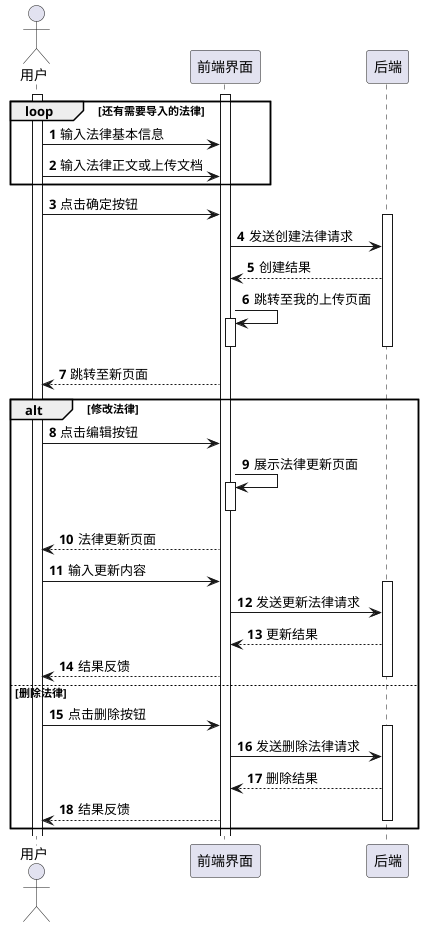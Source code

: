 @startuml
'https://plantuml.com/sequence-diagram

autonumber

actor 用户
participant 前端界面
participant 后端
activate 用户
activate 前端界面

loop 还有需要导入的法律
    用户 -> 前端界面: 输入法律基本信息
    用户 -> 前端界面: 输入法律正文或上传文档
end
用户 -> 前端界面: 点击确定按钮
activate 后端
前端界面 -> 后端: 发送创建法律请求
后端 --> 前端界面: 创建结果
前端界面 -> 前端界面: 跳转至我的上传页面
activate 前端界面
deactivate 前端界面
deactivate 后端
前端界面 --> 用户: 跳转至新页面


alt 修改法律
用户 -> 前端界面: 点击编辑按钮
前端界面 -> 前端界面: 展示法律更新页面
activate 前端界面
deactivate 前端界面
前端界面 --> 用户: 法律更新页面
用户 -> 前端界面: 输入更新内容
activate 后端
前端界面 -> 后端: 发送更新法律请求
后端 --> 前端界面: 更新结果
前端界面 --> 用户: 结果反馈
deactivate 后端
else 删除法律
用户 -> 前端界面: 点击删除按钮
activate 后端
前端界面 -> 后端: 发送删除法律请求
后端 --> 前端界面: 删除结果
前端界面 --> 用户: 结果反馈
deactivate 后端
end
@enduml